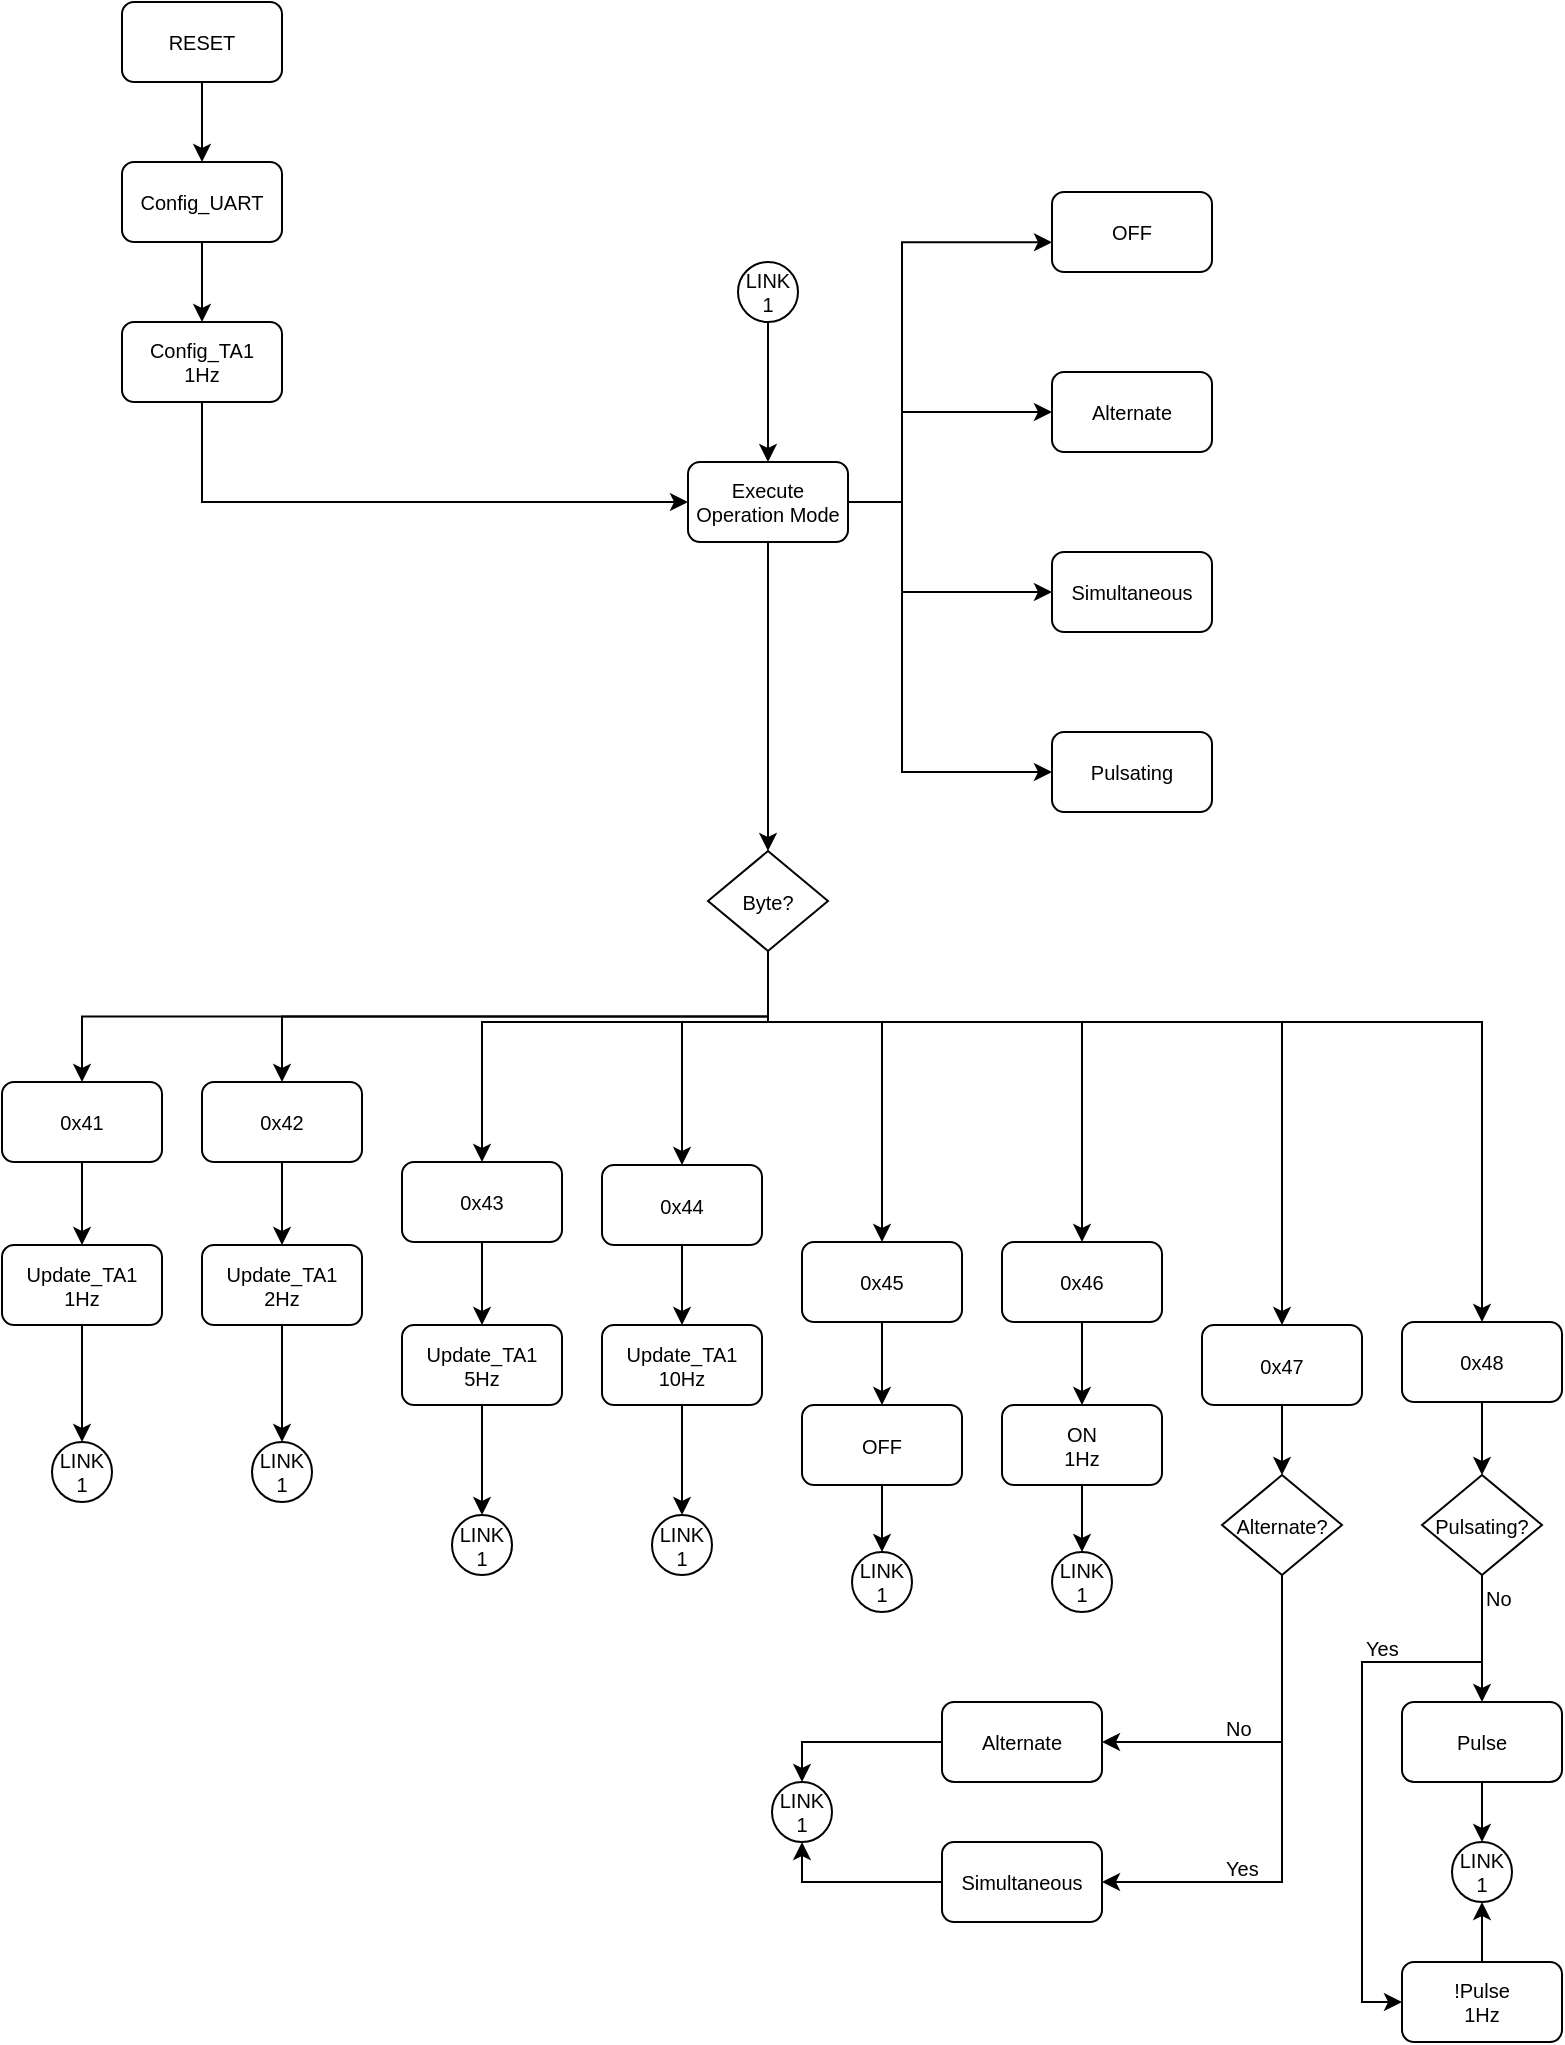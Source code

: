 <mxfile version="10.8.9" type="device"><diagram id="aypHhK3y7SD47jUjbuRG" name="Page-1"><mxGraphModel dx="1962" dy="1007" grid="1" gridSize="10" guides="1" tooltips="1" connect="1" arrows="1" fold="1" page="1" pageScale="1" pageWidth="827" pageHeight="1169" math="0" shadow="0"><root><mxCell id="0"/><mxCell id="1" parent="0"/><mxCell id="XI-_KAB_Mwzm5yC2ZyQq-36" style="edgeStyle=orthogonalEdgeStyle;rounded=0;orthogonalLoop=1;jettySize=auto;html=1;fontSize=10;" edge="1" parent="1" source="XI-_KAB_Mwzm5yC2ZyQq-1" target="XI-_KAB_Mwzm5yC2ZyQq-4"><mxGeometry relative="1" as="geometry"/></mxCell><mxCell id="XI-_KAB_Mwzm5yC2ZyQq-1" value="RESET" style="rounded=1;whiteSpace=wrap;html=1;fontSize=10;" vertex="1" parent="1"><mxGeometry x="90" y="80" width="80" height="40" as="geometry"/></mxCell><mxCell id="XI-_KAB_Mwzm5yC2ZyQq-37" style="edgeStyle=orthogonalEdgeStyle;rounded=0;orthogonalLoop=1;jettySize=auto;html=1;exitX=0.5;exitY=1;exitDx=0;exitDy=0;fontSize=10;" edge="1" parent="1" source="XI-_KAB_Mwzm5yC2ZyQq-4" target="XI-_KAB_Mwzm5yC2ZyQq-5"><mxGeometry relative="1" as="geometry"/></mxCell><mxCell id="XI-_KAB_Mwzm5yC2ZyQq-4" value="&lt;font style=&quot;font-size: 10px;&quot;&gt;Config_UART&lt;/font&gt;" style="rounded=1;whiteSpace=wrap;html=1;fontSize=10;" vertex="1" parent="1"><mxGeometry x="90" y="160" width="80" height="40" as="geometry"/></mxCell><mxCell id="XI-_KAB_Mwzm5yC2ZyQq-66" style="edgeStyle=orthogonalEdgeStyle;rounded=0;orthogonalLoop=1;jettySize=auto;html=1;exitX=0.5;exitY=1;exitDx=0;exitDy=0;fontSize=10;entryX=0;entryY=0.5;entryDx=0;entryDy=0;" edge="1" parent="1" source="XI-_KAB_Mwzm5yC2ZyQq-5" target="XI-_KAB_Mwzm5yC2ZyQq-7"><mxGeometry relative="1" as="geometry"><mxPoint x="130" y="340" as="targetPoint"/></mxGeometry></mxCell><mxCell id="XI-_KAB_Mwzm5yC2ZyQq-5" value="&lt;font style=&quot;font-size: 10px&quot;&gt;Config_TA1&lt;br&gt;1Hz&lt;br&gt;&lt;/font&gt;" style="rounded=1;whiteSpace=wrap;html=1;fontSize=10;" vertex="1" parent="1"><mxGeometry x="90" y="240" width="80" height="40" as="geometry"/></mxCell><mxCell id="XI-_KAB_Mwzm5yC2ZyQq-39" style="edgeStyle=orthogonalEdgeStyle;rounded=0;orthogonalLoop=1;jettySize=auto;html=1;exitX=1;exitY=0.5;exitDx=0;exitDy=0;fontSize=10;entryX=0;entryY=0.628;entryDx=0;entryDy=0;entryPerimeter=0;" edge="1" parent="1" source="XI-_KAB_Mwzm5yC2ZyQq-7" target="XI-_KAB_Mwzm5yC2ZyQq-29"><mxGeometry relative="1" as="geometry"><mxPoint x="480" y="200" as="targetPoint"/><Array as="points"><mxPoint x="480" y="330"/><mxPoint x="480" y="200"/></Array></mxGeometry></mxCell><mxCell id="XI-_KAB_Mwzm5yC2ZyQq-40" style="edgeStyle=orthogonalEdgeStyle;rounded=0;orthogonalLoop=1;jettySize=auto;html=1;exitX=1;exitY=0.5;exitDx=0;exitDy=0;fontSize=10;entryX=0;entryY=0.5;entryDx=0;entryDy=0;" edge="1" parent="1" source="XI-_KAB_Mwzm5yC2ZyQq-7" target="XI-_KAB_Mwzm5yC2ZyQq-9"><mxGeometry relative="1" as="geometry"><mxPoint x="480" y="280" as="targetPoint"/><Array as="points"><mxPoint x="480" y="330"/><mxPoint x="480" y="285"/></Array></mxGeometry></mxCell><mxCell id="XI-_KAB_Mwzm5yC2ZyQq-41" style="edgeStyle=orthogonalEdgeStyle;rounded=0;orthogonalLoop=1;jettySize=auto;html=1;exitX=1;exitY=0.5;exitDx=0;exitDy=0;fontSize=10;entryX=0;entryY=0.5;entryDx=0;entryDy=0;" edge="1" parent="1" source="XI-_KAB_Mwzm5yC2ZyQq-7" target="XI-_KAB_Mwzm5yC2ZyQq-10"><mxGeometry relative="1" as="geometry"><mxPoint x="480" y="390" as="targetPoint"/><Array as="points"><mxPoint x="480" y="330"/><mxPoint x="480" y="375"/></Array></mxGeometry></mxCell><mxCell id="XI-_KAB_Mwzm5yC2ZyQq-48" style="edgeStyle=orthogonalEdgeStyle;rounded=0;orthogonalLoop=1;jettySize=auto;html=1;exitX=1;exitY=0.5;exitDx=0;exitDy=0;fontSize=10;entryX=0;entryY=0.5;entryDx=0;entryDy=0;" edge="1" parent="1" source="XI-_KAB_Mwzm5yC2ZyQq-7" target="XI-_KAB_Mwzm5yC2ZyQq-12"><mxGeometry relative="1" as="geometry"><mxPoint x="480" y="470" as="targetPoint"/><Array as="points"><mxPoint x="480" y="330"/><mxPoint x="480" y="465"/></Array></mxGeometry></mxCell><mxCell id="XI-_KAB_Mwzm5yC2ZyQq-49" style="edgeStyle=orthogonalEdgeStyle;rounded=0;orthogonalLoop=1;jettySize=auto;html=1;exitX=0.5;exitY=1;exitDx=0;exitDy=0;fontSize=10;" edge="1" parent="1" source="XI-_KAB_Mwzm5yC2ZyQq-7" target="XI-_KAB_Mwzm5yC2ZyQq-14"><mxGeometry relative="1" as="geometry"/></mxCell><mxCell id="XI-_KAB_Mwzm5yC2ZyQq-7" value="Execute Operation Mode" style="rounded=1;whiteSpace=wrap;html=1;fontSize=10;" vertex="1" parent="1"><mxGeometry x="373" y="310" width="80" height="40" as="geometry"/></mxCell><mxCell id="XI-_KAB_Mwzm5yC2ZyQq-9" value="Alternate" style="rounded=1;whiteSpace=wrap;html=1;fontSize=10;" vertex="1" parent="1"><mxGeometry x="555" y="265" width="80" height="40" as="geometry"/></mxCell><mxCell id="XI-_KAB_Mwzm5yC2ZyQq-10" value="Simultaneous" style="rounded=1;whiteSpace=wrap;html=1;fontSize=10;" vertex="1" parent="1"><mxGeometry x="555" y="355" width="80" height="40" as="geometry"/></mxCell><mxCell id="XI-_KAB_Mwzm5yC2ZyQq-12" value="Pulsating" style="rounded=1;whiteSpace=wrap;html=1;fontSize=10;" vertex="1" parent="1"><mxGeometry x="555" y="445" width="80" height="40" as="geometry"/></mxCell><mxCell id="XI-_KAB_Mwzm5yC2ZyQq-50" style="edgeStyle=orthogonalEdgeStyle;rounded=0;orthogonalLoop=1;jettySize=auto;html=1;exitX=0.5;exitY=1;exitDx=0;exitDy=0;entryX=0.5;entryY=0;entryDx=0;entryDy=0;fontSize=10;" edge="1" parent="1" source="XI-_KAB_Mwzm5yC2ZyQq-14" target="XI-_KAB_Mwzm5yC2ZyQq-15"><mxGeometry relative="1" as="geometry"/></mxCell><mxCell id="XI-_KAB_Mwzm5yC2ZyQq-51" style="edgeStyle=orthogonalEdgeStyle;rounded=0;orthogonalLoop=1;jettySize=auto;html=1;exitX=0.5;exitY=1;exitDx=0;exitDy=0;entryX=0.5;entryY=0;entryDx=0;entryDy=0;fontSize=10;" edge="1" parent="1" source="XI-_KAB_Mwzm5yC2ZyQq-14" target="XI-_KAB_Mwzm5yC2ZyQq-18"><mxGeometry relative="1" as="geometry"/></mxCell><mxCell id="XI-_KAB_Mwzm5yC2ZyQq-52" style="edgeStyle=orthogonalEdgeStyle;rounded=0;orthogonalLoop=1;jettySize=auto;html=1;exitX=0.5;exitY=1;exitDx=0;exitDy=0;entryX=0.5;entryY=0;entryDx=0;entryDy=0;fontSize=10;" edge="1" parent="1" source="XI-_KAB_Mwzm5yC2ZyQq-14" target="XI-_KAB_Mwzm5yC2ZyQq-22"><mxGeometry relative="1" as="geometry"><Array as="points"><mxPoint x="413" y="590"/><mxPoint x="270" y="590"/></Array></mxGeometry></mxCell><mxCell id="XI-_KAB_Mwzm5yC2ZyQq-53" style="edgeStyle=orthogonalEdgeStyle;rounded=0;orthogonalLoop=1;jettySize=auto;html=1;exitX=0.5;exitY=1;exitDx=0;exitDy=0;entryX=0.5;entryY=0;entryDx=0;entryDy=0;fontSize=10;" edge="1" parent="1" source="XI-_KAB_Mwzm5yC2ZyQq-14" target="XI-_KAB_Mwzm5yC2ZyQq-21"><mxGeometry relative="1" as="geometry"><Array as="points"><mxPoint x="413" y="590"/><mxPoint x="370" y="590"/></Array></mxGeometry></mxCell><mxCell id="XI-_KAB_Mwzm5yC2ZyQq-54" style="edgeStyle=orthogonalEdgeStyle;rounded=0;orthogonalLoop=1;jettySize=auto;html=1;exitX=0.5;exitY=1;exitDx=0;exitDy=0;entryX=0.5;entryY=0;entryDx=0;entryDy=0;fontSize=10;" edge="1" parent="1" source="XI-_KAB_Mwzm5yC2ZyQq-14" target="XI-_KAB_Mwzm5yC2ZyQq-16"><mxGeometry relative="1" as="geometry"><Array as="points"><mxPoint x="413" y="590"/><mxPoint x="470" y="590"/></Array></mxGeometry></mxCell><mxCell id="XI-_KAB_Mwzm5yC2ZyQq-55" style="edgeStyle=orthogonalEdgeStyle;rounded=0;orthogonalLoop=1;jettySize=auto;html=1;exitX=0.5;exitY=1;exitDx=0;exitDy=0;entryX=0.5;entryY=0;entryDx=0;entryDy=0;fontSize=10;" edge="1" parent="1" source="XI-_KAB_Mwzm5yC2ZyQq-14" target="XI-_KAB_Mwzm5yC2ZyQq-19"><mxGeometry relative="1" as="geometry"><Array as="points"><mxPoint x="413" y="590"/><mxPoint x="570" y="590"/></Array></mxGeometry></mxCell><mxCell id="XI-_KAB_Mwzm5yC2ZyQq-56" style="edgeStyle=orthogonalEdgeStyle;rounded=0;orthogonalLoop=1;jettySize=auto;html=1;exitX=0.5;exitY=1;exitDx=0;exitDy=0;entryX=0.5;entryY=0;entryDx=0;entryDy=0;fontSize=10;" edge="1" parent="1" source="XI-_KAB_Mwzm5yC2ZyQq-14" target="XI-_KAB_Mwzm5yC2ZyQq-17"><mxGeometry relative="1" as="geometry"><Array as="points"><mxPoint x="413" y="590"/><mxPoint x="670" y="590"/></Array></mxGeometry></mxCell><mxCell id="XI-_KAB_Mwzm5yC2ZyQq-57" style="edgeStyle=orthogonalEdgeStyle;rounded=0;orthogonalLoop=1;jettySize=auto;html=1;exitX=0.5;exitY=1;exitDx=0;exitDy=0;entryX=0.5;entryY=0;entryDx=0;entryDy=0;fontSize=10;" edge="1" parent="1" source="XI-_KAB_Mwzm5yC2ZyQq-14" target="XI-_KAB_Mwzm5yC2ZyQq-20"><mxGeometry relative="1" as="geometry"><Array as="points"><mxPoint x="413" y="590"/><mxPoint x="770" y="590"/></Array></mxGeometry></mxCell><mxCell id="XI-_KAB_Mwzm5yC2ZyQq-14" value="Byte?" style="rhombus;whiteSpace=wrap;html=1;fontSize=10;" vertex="1" parent="1"><mxGeometry x="383" y="504.5" width="60" height="50" as="geometry"/></mxCell><mxCell id="XI-_KAB_Mwzm5yC2ZyQq-58" style="edgeStyle=orthogonalEdgeStyle;rounded=0;orthogonalLoop=1;jettySize=auto;html=1;exitX=0.5;exitY=1;exitDx=0;exitDy=0;entryX=0.5;entryY=0;entryDx=0;entryDy=0;fontSize=10;" edge="1" parent="1" source="XI-_KAB_Mwzm5yC2ZyQq-15" target="XI-_KAB_Mwzm5yC2ZyQq-24"><mxGeometry relative="1" as="geometry"/></mxCell><mxCell id="XI-_KAB_Mwzm5yC2ZyQq-15" value="0x41" style="rounded=1;whiteSpace=wrap;html=1;fontSize=10;" vertex="1" parent="1"><mxGeometry x="30" y="620" width="80" height="40" as="geometry"/></mxCell><mxCell id="XI-_KAB_Mwzm5yC2ZyQq-62" style="edgeStyle=orthogonalEdgeStyle;rounded=0;orthogonalLoop=1;jettySize=auto;html=1;exitX=0.5;exitY=1;exitDx=0;exitDy=0;entryX=0.5;entryY=0;entryDx=0;entryDy=0;fontSize=10;" edge="1" parent="1" source="XI-_KAB_Mwzm5yC2ZyQq-16" target="XI-_KAB_Mwzm5yC2ZyQq-28"><mxGeometry relative="1" as="geometry"/></mxCell><mxCell id="XI-_KAB_Mwzm5yC2ZyQq-16" value="&lt;span&gt;0x45&lt;/span&gt;" style="rounded=1;whiteSpace=wrap;html=1;fontSize=10;" vertex="1" parent="1"><mxGeometry x="430" y="700" width="80" height="40" as="geometry"/></mxCell><mxCell id="XI-_KAB_Mwzm5yC2ZyQq-64" style="edgeStyle=orthogonalEdgeStyle;rounded=0;orthogonalLoop=1;jettySize=auto;html=1;exitX=0.5;exitY=1;exitDx=0;exitDy=0;entryX=0.5;entryY=0;entryDx=0;entryDy=0;fontSize=10;" edge="1" parent="1" source="XI-_KAB_Mwzm5yC2ZyQq-17" target="XI-_KAB_Mwzm5yC2ZyQq-33"><mxGeometry relative="1" as="geometry"/></mxCell><mxCell id="XI-_KAB_Mwzm5yC2ZyQq-17" value="&lt;span&gt;0x47&lt;/span&gt;" style="rounded=1;whiteSpace=wrap;html=1;fontSize=10;" vertex="1" parent="1"><mxGeometry x="630" y="741.5" width="80" height="40" as="geometry"/></mxCell><mxCell id="XI-_KAB_Mwzm5yC2ZyQq-59" style="edgeStyle=orthogonalEdgeStyle;rounded=0;orthogonalLoop=1;jettySize=auto;html=1;exitX=0.5;exitY=1;exitDx=0;exitDy=0;entryX=0.5;entryY=0;entryDx=0;entryDy=0;fontSize=10;" edge="1" parent="1" source="XI-_KAB_Mwzm5yC2ZyQq-18" target="XI-_KAB_Mwzm5yC2ZyQq-25"><mxGeometry relative="1" as="geometry"/></mxCell><mxCell id="XI-_KAB_Mwzm5yC2ZyQq-18" value="&lt;span&gt;0x42&lt;/span&gt;" style="rounded=1;whiteSpace=wrap;html=1;fontSize=10;" vertex="1" parent="1"><mxGeometry x="130" y="620" width="80" height="40" as="geometry"/></mxCell><mxCell id="XI-_KAB_Mwzm5yC2ZyQq-63" style="edgeStyle=orthogonalEdgeStyle;rounded=0;orthogonalLoop=1;jettySize=auto;html=1;exitX=0.5;exitY=1;exitDx=0;exitDy=0;entryX=0.5;entryY=0;entryDx=0;entryDy=0;fontSize=10;" edge="1" parent="1" source="XI-_KAB_Mwzm5yC2ZyQq-19" target="XI-_KAB_Mwzm5yC2ZyQq-31"><mxGeometry relative="1" as="geometry"/></mxCell><mxCell id="XI-_KAB_Mwzm5yC2ZyQq-19" value="&lt;span&gt;0x46&lt;/span&gt;" style="rounded=1;whiteSpace=wrap;html=1;fontSize=10;" vertex="1" parent="1"><mxGeometry x="530" y="700" width="80" height="40" as="geometry"/></mxCell><mxCell id="XI-_KAB_Mwzm5yC2ZyQq-65" style="edgeStyle=orthogonalEdgeStyle;rounded=0;orthogonalLoop=1;jettySize=auto;html=1;exitX=0.5;exitY=1;exitDx=0;exitDy=0;entryX=0.5;entryY=0;entryDx=0;entryDy=0;fontSize=10;" edge="1" parent="1" source="XI-_KAB_Mwzm5yC2ZyQq-20" target="XI-_KAB_Mwzm5yC2ZyQq-32"><mxGeometry relative="1" as="geometry"/></mxCell><mxCell id="XI-_KAB_Mwzm5yC2ZyQq-20" value="&lt;span&gt;0x48&lt;/span&gt;" style="rounded=1;whiteSpace=wrap;html=1;fontSize=10;" vertex="1" parent="1"><mxGeometry x="730" y="740" width="80" height="40" as="geometry"/></mxCell><mxCell id="XI-_KAB_Mwzm5yC2ZyQq-61" style="edgeStyle=orthogonalEdgeStyle;rounded=0;orthogonalLoop=1;jettySize=auto;html=1;exitX=0.5;exitY=1;exitDx=0;exitDy=0;entryX=0.5;entryY=0;entryDx=0;entryDy=0;fontSize=10;" edge="1" parent="1" source="XI-_KAB_Mwzm5yC2ZyQq-21" target="XI-_KAB_Mwzm5yC2ZyQq-27"><mxGeometry relative="1" as="geometry"/></mxCell><mxCell id="XI-_KAB_Mwzm5yC2ZyQq-21" value="&lt;span&gt;0x44&lt;/span&gt;" style="rounded=1;whiteSpace=wrap;html=1;fontSize=10;" vertex="1" parent="1"><mxGeometry x="330" y="661.5" width="80" height="40" as="geometry"/></mxCell><mxCell id="XI-_KAB_Mwzm5yC2ZyQq-60" style="edgeStyle=orthogonalEdgeStyle;rounded=0;orthogonalLoop=1;jettySize=auto;html=1;exitX=0.5;exitY=1;exitDx=0;exitDy=0;entryX=0.5;entryY=0;entryDx=0;entryDy=0;fontSize=10;" edge="1" parent="1" source="XI-_KAB_Mwzm5yC2ZyQq-22" target="XI-_KAB_Mwzm5yC2ZyQq-26"><mxGeometry relative="1" as="geometry"/></mxCell><mxCell id="XI-_KAB_Mwzm5yC2ZyQq-22" value="&lt;span&gt;0x43&lt;/span&gt;" style="rounded=1;whiteSpace=wrap;html=1;fontSize=10;" vertex="1" parent="1"><mxGeometry x="230" y="660" width="80" height="40" as="geometry"/></mxCell><mxCell id="XI-_KAB_Mwzm5yC2ZyQq-88" style="edgeStyle=orthogonalEdgeStyle;rounded=0;orthogonalLoop=1;jettySize=auto;html=1;exitX=0.5;exitY=1;exitDx=0;exitDy=0;entryX=0.5;entryY=0;entryDx=0;entryDy=0;fontSize=10;" edge="1" parent="1" source="XI-_KAB_Mwzm5yC2ZyQq-24" target="XI-_KAB_Mwzm5yC2ZyQq-87"><mxGeometry relative="1" as="geometry"/></mxCell><mxCell id="XI-_KAB_Mwzm5yC2ZyQq-24" value="Update_TA1&lt;br&gt;1Hz&lt;br&gt;" style="rounded=1;whiteSpace=wrap;html=1;fontSize=10;" vertex="1" parent="1"><mxGeometry x="30" y="701.5" width="80" height="40" as="geometry"/></mxCell><mxCell id="XI-_KAB_Mwzm5yC2ZyQq-89" style="edgeStyle=orthogonalEdgeStyle;rounded=0;orthogonalLoop=1;jettySize=auto;html=1;exitX=0.5;exitY=1;exitDx=0;exitDy=0;entryX=0.5;entryY=0;entryDx=0;entryDy=0;fontSize=10;" edge="1" parent="1" source="XI-_KAB_Mwzm5yC2ZyQq-25" target="XI-_KAB_Mwzm5yC2ZyQq-86"><mxGeometry relative="1" as="geometry"/></mxCell><mxCell id="XI-_KAB_Mwzm5yC2ZyQq-25" value="Update_TA1&lt;br&gt;2Hz&lt;br&gt;" style="rounded=1;whiteSpace=wrap;html=1;fontSize=10;" vertex="1" parent="1"><mxGeometry x="130" y="701.5" width="80" height="40" as="geometry"/></mxCell><mxCell id="XI-_KAB_Mwzm5yC2ZyQq-90" style="edgeStyle=orthogonalEdgeStyle;rounded=0;orthogonalLoop=1;jettySize=auto;html=1;exitX=0.5;exitY=1;exitDx=0;exitDy=0;entryX=0.5;entryY=0;entryDx=0;entryDy=0;fontSize=10;" edge="1" parent="1" source="XI-_KAB_Mwzm5yC2ZyQq-26" target="XI-_KAB_Mwzm5yC2ZyQq-85"><mxGeometry relative="1" as="geometry"/></mxCell><mxCell id="XI-_KAB_Mwzm5yC2ZyQq-26" value="Update_TA1&lt;br&gt;5Hz&lt;br&gt;" style="rounded=1;whiteSpace=wrap;html=1;fontSize=10;" vertex="1" parent="1"><mxGeometry x="230" y="741.5" width="80" height="40" as="geometry"/></mxCell><mxCell id="XI-_KAB_Mwzm5yC2ZyQq-92" style="edgeStyle=orthogonalEdgeStyle;rounded=0;orthogonalLoop=1;jettySize=auto;html=1;exitX=0.5;exitY=1;exitDx=0;exitDy=0;entryX=0.5;entryY=0;entryDx=0;entryDy=0;fontSize=10;" edge="1" parent="1" source="XI-_KAB_Mwzm5yC2ZyQq-27" target="XI-_KAB_Mwzm5yC2ZyQq-84"><mxGeometry relative="1" as="geometry"/></mxCell><mxCell id="XI-_KAB_Mwzm5yC2ZyQq-27" value="Update_TA1&lt;br&gt;10Hz&lt;br&gt;" style="rounded=1;whiteSpace=wrap;html=1;fontSize=10;" vertex="1" parent="1"><mxGeometry x="330" y="741.5" width="80" height="40" as="geometry"/></mxCell><mxCell id="XI-_KAB_Mwzm5yC2ZyQq-82" style="edgeStyle=orthogonalEdgeStyle;rounded=0;orthogonalLoop=1;jettySize=auto;html=1;exitX=0.5;exitY=1;exitDx=0;exitDy=0;entryX=0.5;entryY=0;entryDx=0;entryDy=0;fontSize=10;" edge="1" parent="1" source="XI-_KAB_Mwzm5yC2ZyQq-28" target="XI-_KAB_Mwzm5yC2ZyQq-80"><mxGeometry relative="1" as="geometry"/></mxCell><mxCell id="XI-_KAB_Mwzm5yC2ZyQq-28" value="OFF&lt;br&gt;" style="rounded=1;whiteSpace=wrap;html=1;fontSize=10;" vertex="1" parent="1"><mxGeometry x="430" y="781.5" width="80" height="40" as="geometry"/></mxCell><mxCell id="XI-_KAB_Mwzm5yC2ZyQq-29" value="OFF&lt;br&gt;" style="rounded=1;whiteSpace=wrap;html=1;fontSize=10;" vertex="1" parent="1"><mxGeometry x="555" y="175" width="80" height="40" as="geometry"/></mxCell><mxCell id="XI-_KAB_Mwzm5yC2ZyQq-83" style="edgeStyle=orthogonalEdgeStyle;rounded=0;orthogonalLoop=1;jettySize=auto;html=1;exitX=0.5;exitY=1;exitDx=0;exitDy=0;entryX=0.5;entryY=0;entryDx=0;entryDy=0;fontSize=10;" edge="1" parent="1" source="XI-_KAB_Mwzm5yC2ZyQq-31" target="XI-_KAB_Mwzm5yC2ZyQq-81"><mxGeometry relative="1" as="geometry"/></mxCell><mxCell id="XI-_KAB_Mwzm5yC2ZyQq-31" value="&lt;font style=&quot;font-size: 10px&quot;&gt;ON&lt;br&gt;1Hz&lt;br&gt;&lt;/font&gt;" style="rounded=1;whiteSpace=wrap;html=1;fontSize=10;" vertex="1" parent="1"><mxGeometry x="530" y="781.5" width="80" height="40" as="geometry"/></mxCell><mxCell id="XI-_KAB_Mwzm5yC2ZyQq-46" style="edgeStyle=orthogonalEdgeStyle;rounded=0;orthogonalLoop=1;jettySize=auto;html=1;exitX=0.5;exitY=1;exitDx=0;exitDy=0;entryX=0.5;entryY=0;entryDx=0;entryDy=0;fontSize=10;" edge="1" parent="1" source="XI-_KAB_Mwzm5yC2ZyQq-32" target="XI-_KAB_Mwzm5yC2ZyQq-44"><mxGeometry relative="1" as="geometry"/></mxCell><mxCell id="XI-_KAB_Mwzm5yC2ZyQq-47" style="edgeStyle=orthogonalEdgeStyle;rounded=0;orthogonalLoop=1;jettySize=auto;html=1;exitX=0.5;exitY=1;exitDx=0;exitDy=0;fontSize=10;entryX=0;entryY=0.5;entryDx=0;entryDy=0;" edge="1" parent="1" source="XI-_KAB_Mwzm5yC2ZyQq-32" target="XI-_KAB_Mwzm5yC2ZyQq-45"><mxGeometry relative="1" as="geometry"><mxPoint x="710" y="1020" as="targetPoint"/><Array as="points"><mxPoint x="770" y="910"/><mxPoint x="710" y="910"/><mxPoint x="710" y="1080"/></Array></mxGeometry></mxCell><mxCell id="XI-_KAB_Mwzm5yC2ZyQq-32" value="Pulsating?" style="rhombus;whiteSpace=wrap;html=1;fontSize=10;" vertex="1" parent="1"><mxGeometry x="740" y="816.5" width="60" height="50" as="geometry"/></mxCell><mxCell id="XI-_KAB_Mwzm5yC2ZyQq-42" style="edgeStyle=orthogonalEdgeStyle;rounded=0;orthogonalLoop=1;jettySize=auto;html=1;exitX=0.5;exitY=1;exitDx=0;exitDy=0;fontSize=10;entryX=1;entryY=0.5;entryDx=0;entryDy=0;" edge="1" parent="1" source="XI-_KAB_Mwzm5yC2ZyQq-33" target="XI-_KAB_Mwzm5yC2ZyQq-34"><mxGeometry relative="1" as="geometry"><mxPoint x="675" y="960" as="targetPoint"/><Array as="points"><mxPoint x="670" y="950"/></Array></mxGeometry></mxCell><mxCell id="XI-_KAB_Mwzm5yC2ZyQq-43" style="edgeStyle=orthogonalEdgeStyle;rounded=0;orthogonalLoop=1;jettySize=auto;html=1;fontSize=10;entryX=1;entryY=0.5;entryDx=0;entryDy=0;" edge="1" parent="1" source="XI-_KAB_Mwzm5yC2ZyQq-33" target="XI-_KAB_Mwzm5yC2ZyQq-35"><mxGeometry relative="1" as="geometry"><mxPoint x="660" y="1020" as="targetPoint"/><Array as="points"><mxPoint x="670" y="1020"/></Array></mxGeometry></mxCell><mxCell id="XI-_KAB_Mwzm5yC2ZyQq-33" value="Alternate?" style="rhombus;whiteSpace=wrap;html=1;fontSize=10;" vertex="1" parent="1"><mxGeometry x="640" y="816.5" width="60" height="50" as="geometry"/></mxCell><mxCell id="XI-_KAB_Mwzm5yC2ZyQq-76" style="edgeStyle=orthogonalEdgeStyle;rounded=0;orthogonalLoop=1;jettySize=auto;html=1;exitX=0;exitY=0.5;exitDx=0;exitDy=0;entryX=0.5;entryY=0;entryDx=0;entryDy=0;fontSize=10;" edge="1" parent="1" source="XI-_KAB_Mwzm5yC2ZyQq-34" target="XI-_KAB_Mwzm5yC2ZyQq-75"><mxGeometry relative="1" as="geometry"/></mxCell><mxCell id="XI-_KAB_Mwzm5yC2ZyQq-34" value="Alternate" style="rounded=1;whiteSpace=wrap;html=1;fontSize=10;" vertex="1" parent="1"><mxGeometry x="500" y="930" width="80" height="40" as="geometry"/></mxCell><mxCell id="XI-_KAB_Mwzm5yC2ZyQq-77" style="edgeStyle=orthogonalEdgeStyle;rounded=0;orthogonalLoop=1;jettySize=auto;html=1;exitX=0;exitY=0.5;exitDx=0;exitDy=0;entryX=0.5;entryY=1;entryDx=0;entryDy=0;fontSize=10;" edge="1" parent="1" source="XI-_KAB_Mwzm5yC2ZyQq-35" target="XI-_KAB_Mwzm5yC2ZyQq-75"><mxGeometry relative="1" as="geometry"/></mxCell><mxCell id="XI-_KAB_Mwzm5yC2ZyQq-35" value="Simultaneous" style="rounded=1;whiteSpace=wrap;html=1;fontSize=10;" vertex="1" parent="1"><mxGeometry x="500" y="1000" width="80" height="40" as="geometry"/></mxCell><mxCell id="XI-_KAB_Mwzm5yC2ZyQq-73" style="edgeStyle=orthogonalEdgeStyle;rounded=0;orthogonalLoop=1;jettySize=auto;html=1;exitX=0.5;exitY=1;exitDx=0;exitDy=0;entryX=0.5;entryY=0;entryDx=0;entryDy=0;fontSize=10;" edge="1" parent="1" source="XI-_KAB_Mwzm5yC2ZyQq-44" target="XI-_KAB_Mwzm5yC2ZyQq-72"><mxGeometry relative="1" as="geometry"/></mxCell><mxCell id="XI-_KAB_Mwzm5yC2ZyQq-44" value="Pulse" style="rounded=1;whiteSpace=wrap;html=1;fontSize=10;" vertex="1" parent="1"><mxGeometry x="730" y="930" width="80" height="40" as="geometry"/></mxCell><mxCell id="XI-_KAB_Mwzm5yC2ZyQq-74" style="edgeStyle=orthogonalEdgeStyle;rounded=0;orthogonalLoop=1;jettySize=auto;html=1;exitX=0.5;exitY=0;exitDx=0;exitDy=0;entryX=0.5;entryY=1;entryDx=0;entryDy=0;fontSize=10;" edge="1" parent="1" source="XI-_KAB_Mwzm5yC2ZyQq-45" target="XI-_KAB_Mwzm5yC2ZyQq-72"><mxGeometry relative="1" as="geometry"/></mxCell><mxCell id="XI-_KAB_Mwzm5yC2ZyQq-45" value="!Pulse&lt;br&gt;1Hz&lt;br&gt;" style="rounded=1;whiteSpace=wrap;html=1;fontSize=10;" vertex="1" parent="1"><mxGeometry x="730" y="1060" width="80" height="40" as="geometry"/></mxCell><mxCell id="XI-_KAB_Mwzm5yC2ZyQq-67" value="Yes" style="text;html=1;resizable=0;points=[];autosize=1;align=left;verticalAlign=top;spacingTop=-4;fontSize=10;" vertex="1" parent="1"><mxGeometry x="640" y="1005" width="30" height="10" as="geometry"/></mxCell><mxCell id="XI-_KAB_Mwzm5yC2ZyQq-68" value="No" style="text;html=1;resizable=0;points=[];autosize=1;align=left;verticalAlign=top;spacingTop=-4;fontSize=10;" vertex="1" parent="1"><mxGeometry x="640" y="935" width="30" height="10" as="geometry"/></mxCell><mxCell id="XI-_KAB_Mwzm5yC2ZyQq-69" value="No" style="text;html=1;resizable=0;points=[];autosize=1;align=left;verticalAlign=top;spacingTop=-4;fontSize=10;" vertex="1" parent="1"><mxGeometry x="770" y="870" width="30" height="10" as="geometry"/></mxCell><mxCell id="XI-_KAB_Mwzm5yC2ZyQq-70" value="Yes" style="text;html=1;resizable=0;points=[];autosize=1;align=left;verticalAlign=top;spacingTop=-4;fontSize=10;" vertex="1" parent="1"><mxGeometry x="710" y="895" width="30" height="10" as="geometry"/></mxCell><mxCell id="XI-_KAB_Mwzm5yC2ZyQq-72" value="LINK&lt;br&gt;1&lt;br&gt;" style="ellipse;whiteSpace=wrap;html=1;aspect=fixed;fontSize=10;" vertex="1" parent="1"><mxGeometry x="755" y="1000" width="30" height="30" as="geometry"/></mxCell><mxCell id="XI-_KAB_Mwzm5yC2ZyQq-75" value="LINK&lt;br&gt;1&lt;br&gt;" style="ellipse;whiteSpace=wrap;html=1;aspect=fixed;fontSize=10;" vertex="1" parent="1"><mxGeometry x="415" y="970" width="30" height="30" as="geometry"/></mxCell><mxCell id="XI-_KAB_Mwzm5yC2ZyQq-80" value="LINK&lt;br&gt;1&lt;br&gt;" style="ellipse;whiteSpace=wrap;html=1;aspect=fixed;fontSize=10;" vertex="1" parent="1"><mxGeometry x="455" y="855" width="30" height="30" as="geometry"/></mxCell><mxCell id="XI-_KAB_Mwzm5yC2ZyQq-81" value="LINK&lt;br&gt;1&lt;br&gt;" style="ellipse;whiteSpace=wrap;html=1;aspect=fixed;fontSize=10;" vertex="1" parent="1"><mxGeometry x="555" y="855" width="30" height="30" as="geometry"/></mxCell><mxCell id="XI-_KAB_Mwzm5yC2ZyQq-84" value="LINK&lt;br&gt;1&lt;br&gt;" style="ellipse;whiteSpace=wrap;html=1;aspect=fixed;fontSize=10;" vertex="1" parent="1"><mxGeometry x="355" y="836.5" width="30" height="30" as="geometry"/></mxCell><mxCell id="XI-_KAB_Mwzm5yC2ZyQq-85" value="LINK&lt;br&gt;1&lt;br&gt;" style="ellipse;whiteSpace=wrap;html=1;aspect=fixed;fontSize=10;" vertex="1" parent="1"><mxGeometry x="255" y="836.5" width="30" height="30" as="geometry"/></mxCell><mxCell id="XI-_KAB_Mwzm5yC2ZyQq-86" value="LINK&lt;br&gt;1&lt;br&gt;" style="ellipse;whiteSpace=wrap;html=1;aspect=fixed;fontSize=10;" vertex="1" parent="1"><mxGeometry x="155" y="800" width="30" height="30" as="geometry"/></mxCell><mxCell id="XI-_KAB_Mwzm5yC2ZyQq-87" value="LINK&lt;br&gt;1&lt;br&gt;" style="ellipse;whiteSpace=wrap;html=1;aspect=fixed;fontSize=10;" vertex="1" parent="1"><mxGeometry x="55" y="800" width="30" height="30" as="geometry"/></mxCell><mxCell id="XI-_KAB_Mwzm5yC2ZyQq-96" style="edgeStyle=orthogonalEdgeStyle;rounded=0;orthogonalLoop=1;jettySize=auto;html=1;exitX=0.5;exitY=1;exitDx=0;exitDy=0;entryX=0.5;entryY=0;entryDx=0;entryDy=0;fontSize=10;" edge="1" parent="1" source="XI-_KAB_Mwzm5yC2ZyQq-95" target="XI-_KAB_Mwzm5yC2ZyQq-7"><mxGeometry relative="1" as="geometry"/></mxCell><mxCell id="XI-_KAB_Mwzm5yC2ZyQq-95" value="LINK&lt;br&gt;1&lt;br&gt;" style="ellipse;whiteSpace=wrap;html=1;aspect=fixed;fontSize=10;" vertex="1" parent="1"><mxGeometry x="398" y="210" width="30" height="30" as="geometry"/></mxCell></root></mxGraphModel></diagram></mxfile>